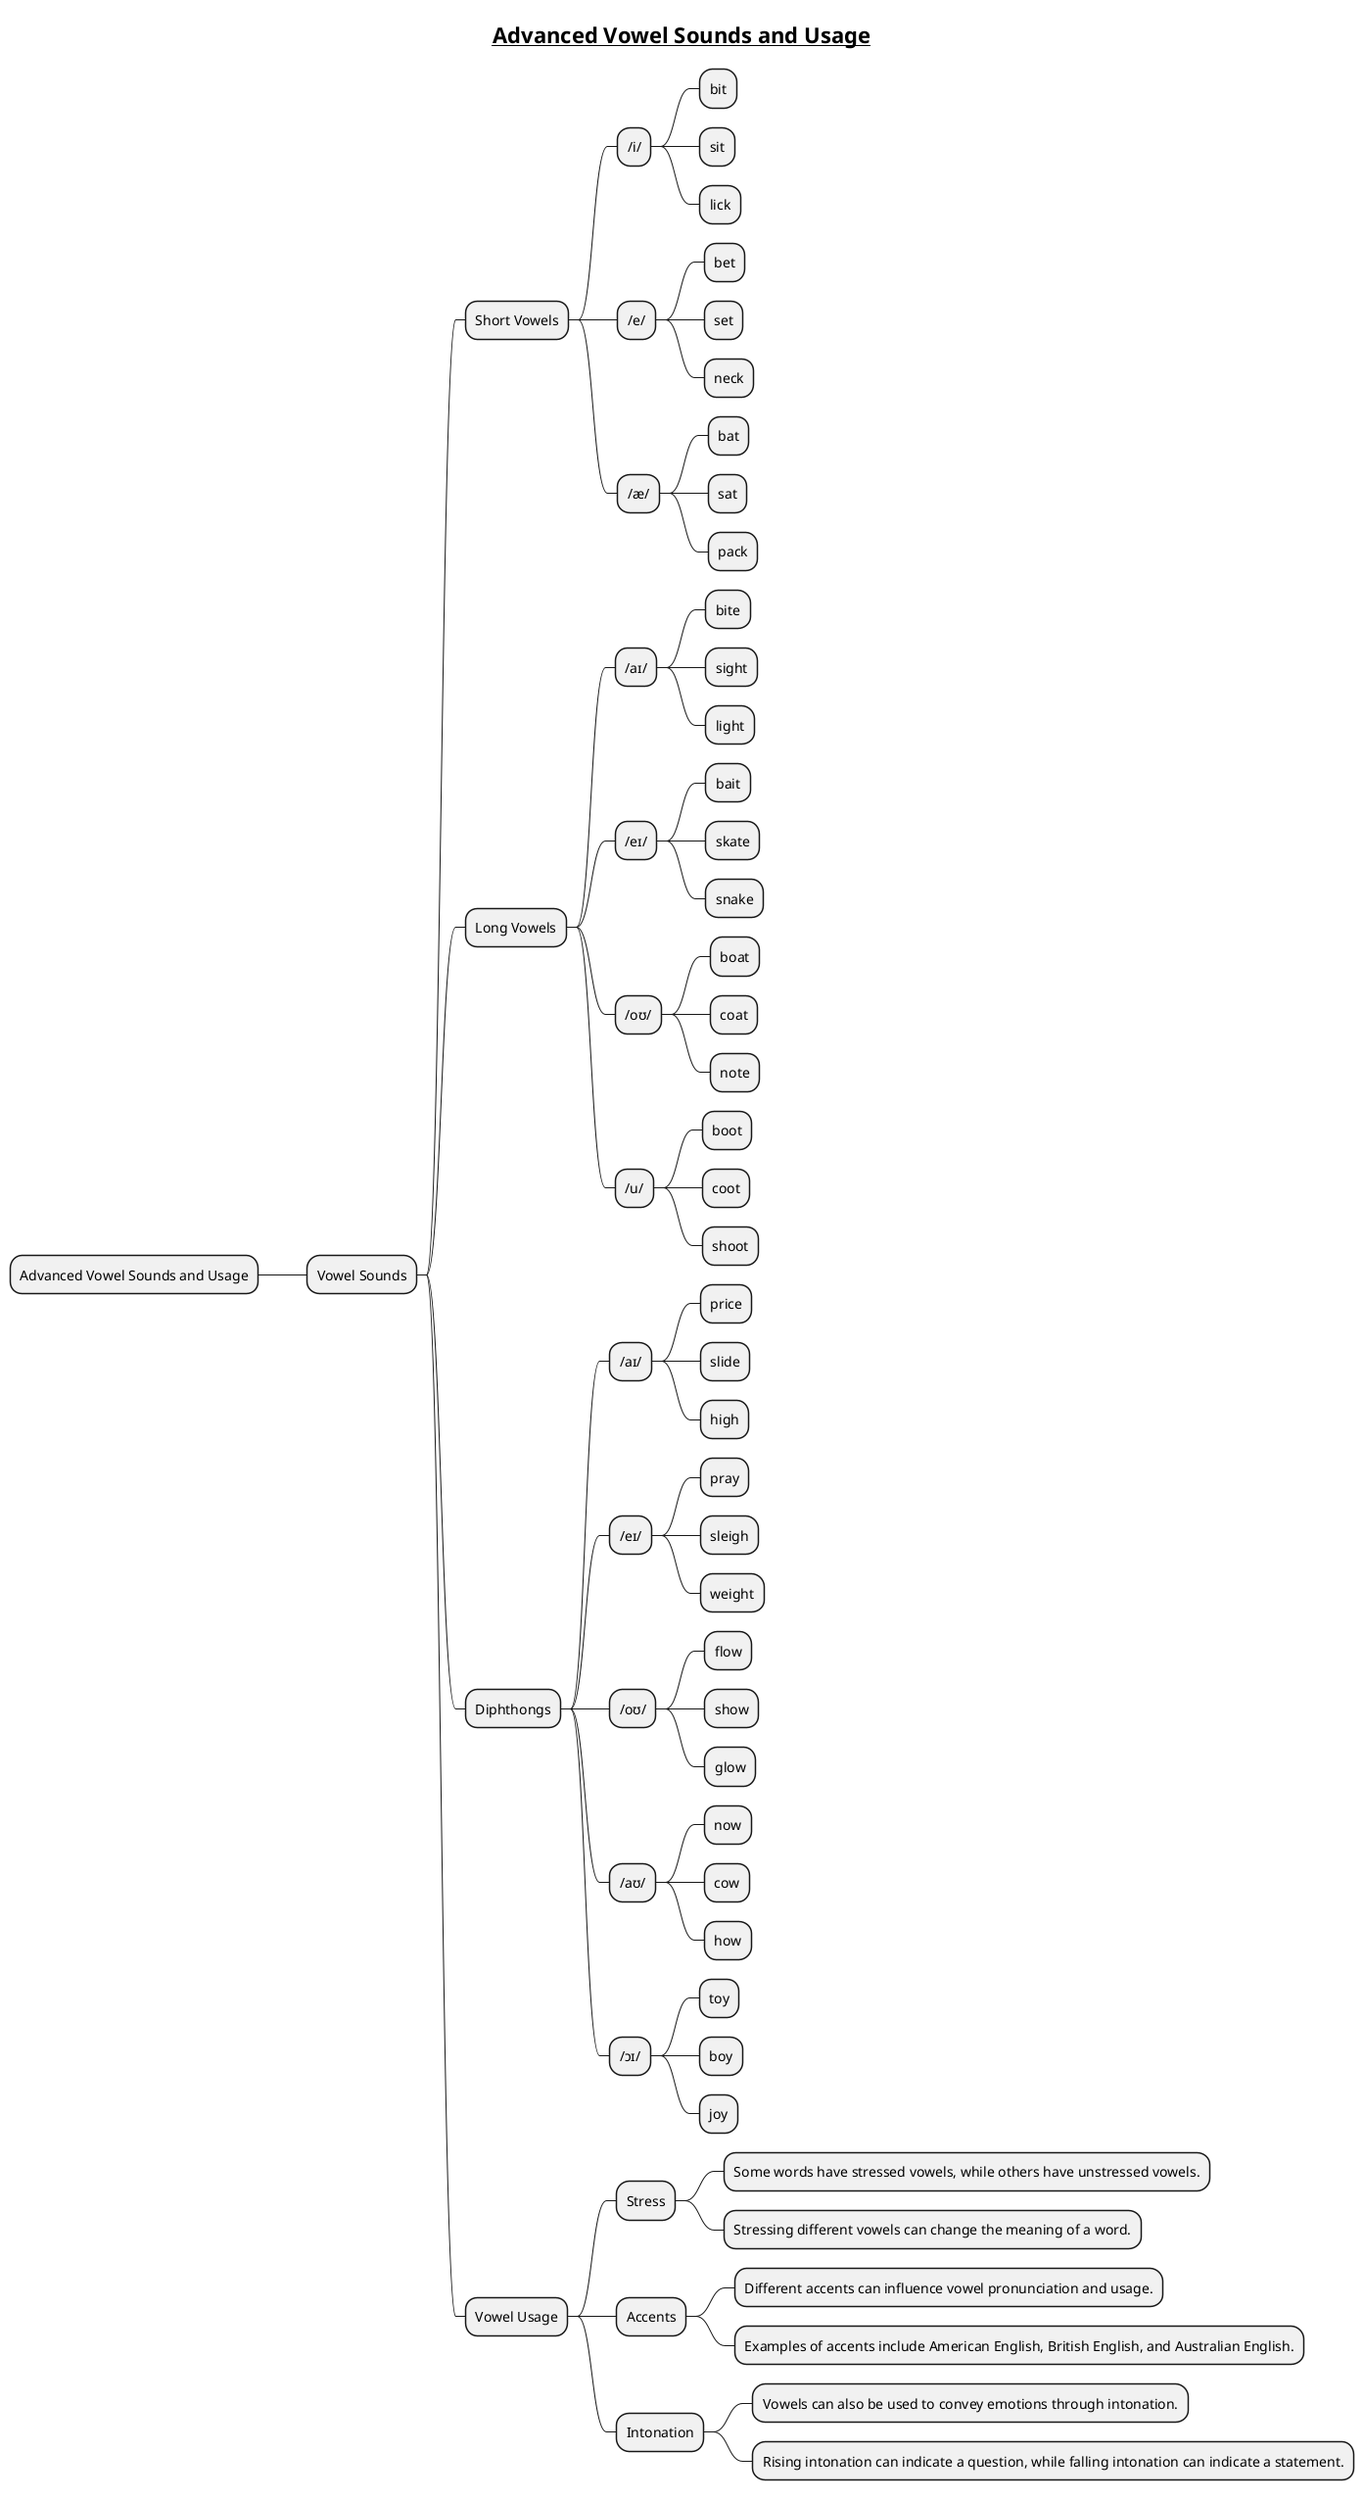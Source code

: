 @startmindmap
title = __Advanced Vowel Sounds and Usage__

* Advanced Vowel Sounds and Usage

** Vowel Sounds
*** Short Vowels
**** /i/
***** bit
***** sit
***** lick

**** /e/
***** bet
***** set
***** neck

**** /æ/
***** bat
***** sat
***** pack

*** Long Vowels
**** /aɪ/
***** bite
***** sight
***** light

**** /eɪ/
***** bait
***** skate
***** snake

**** /oʊ/
***** boat
***** coat
***** note

**** /u/
***** boot
***** coot
***** shoot

*** Diphthongs
**** /aɪ/
***** price
***** slide
***** high

**** /eɪ/
***** pray
***** sleigh
***** weight

**** /oʊ/
***** flow
***** show
***** glow

**** /aʊ/
***** now
***** cow
***** how

**** /ɔɪ/
***** toy
***** boy
***** joy

*** Vowel Usage
**** Stress
***** Some words have stressed vowels, while others have unstressed vowels.
***** Stressing different vowels can change the meaning of a word.

**** Accents
***** Different accents can influence vowel pronunciation and usage.
***** Examples of accents include American English, British English, and Australian English.

**** Intonation
***** Vowels can also be used to convey emotions through intonation.
***** Rising intonation can indicate a question, while falling intonation can indicate a statement.
@endmindmap

